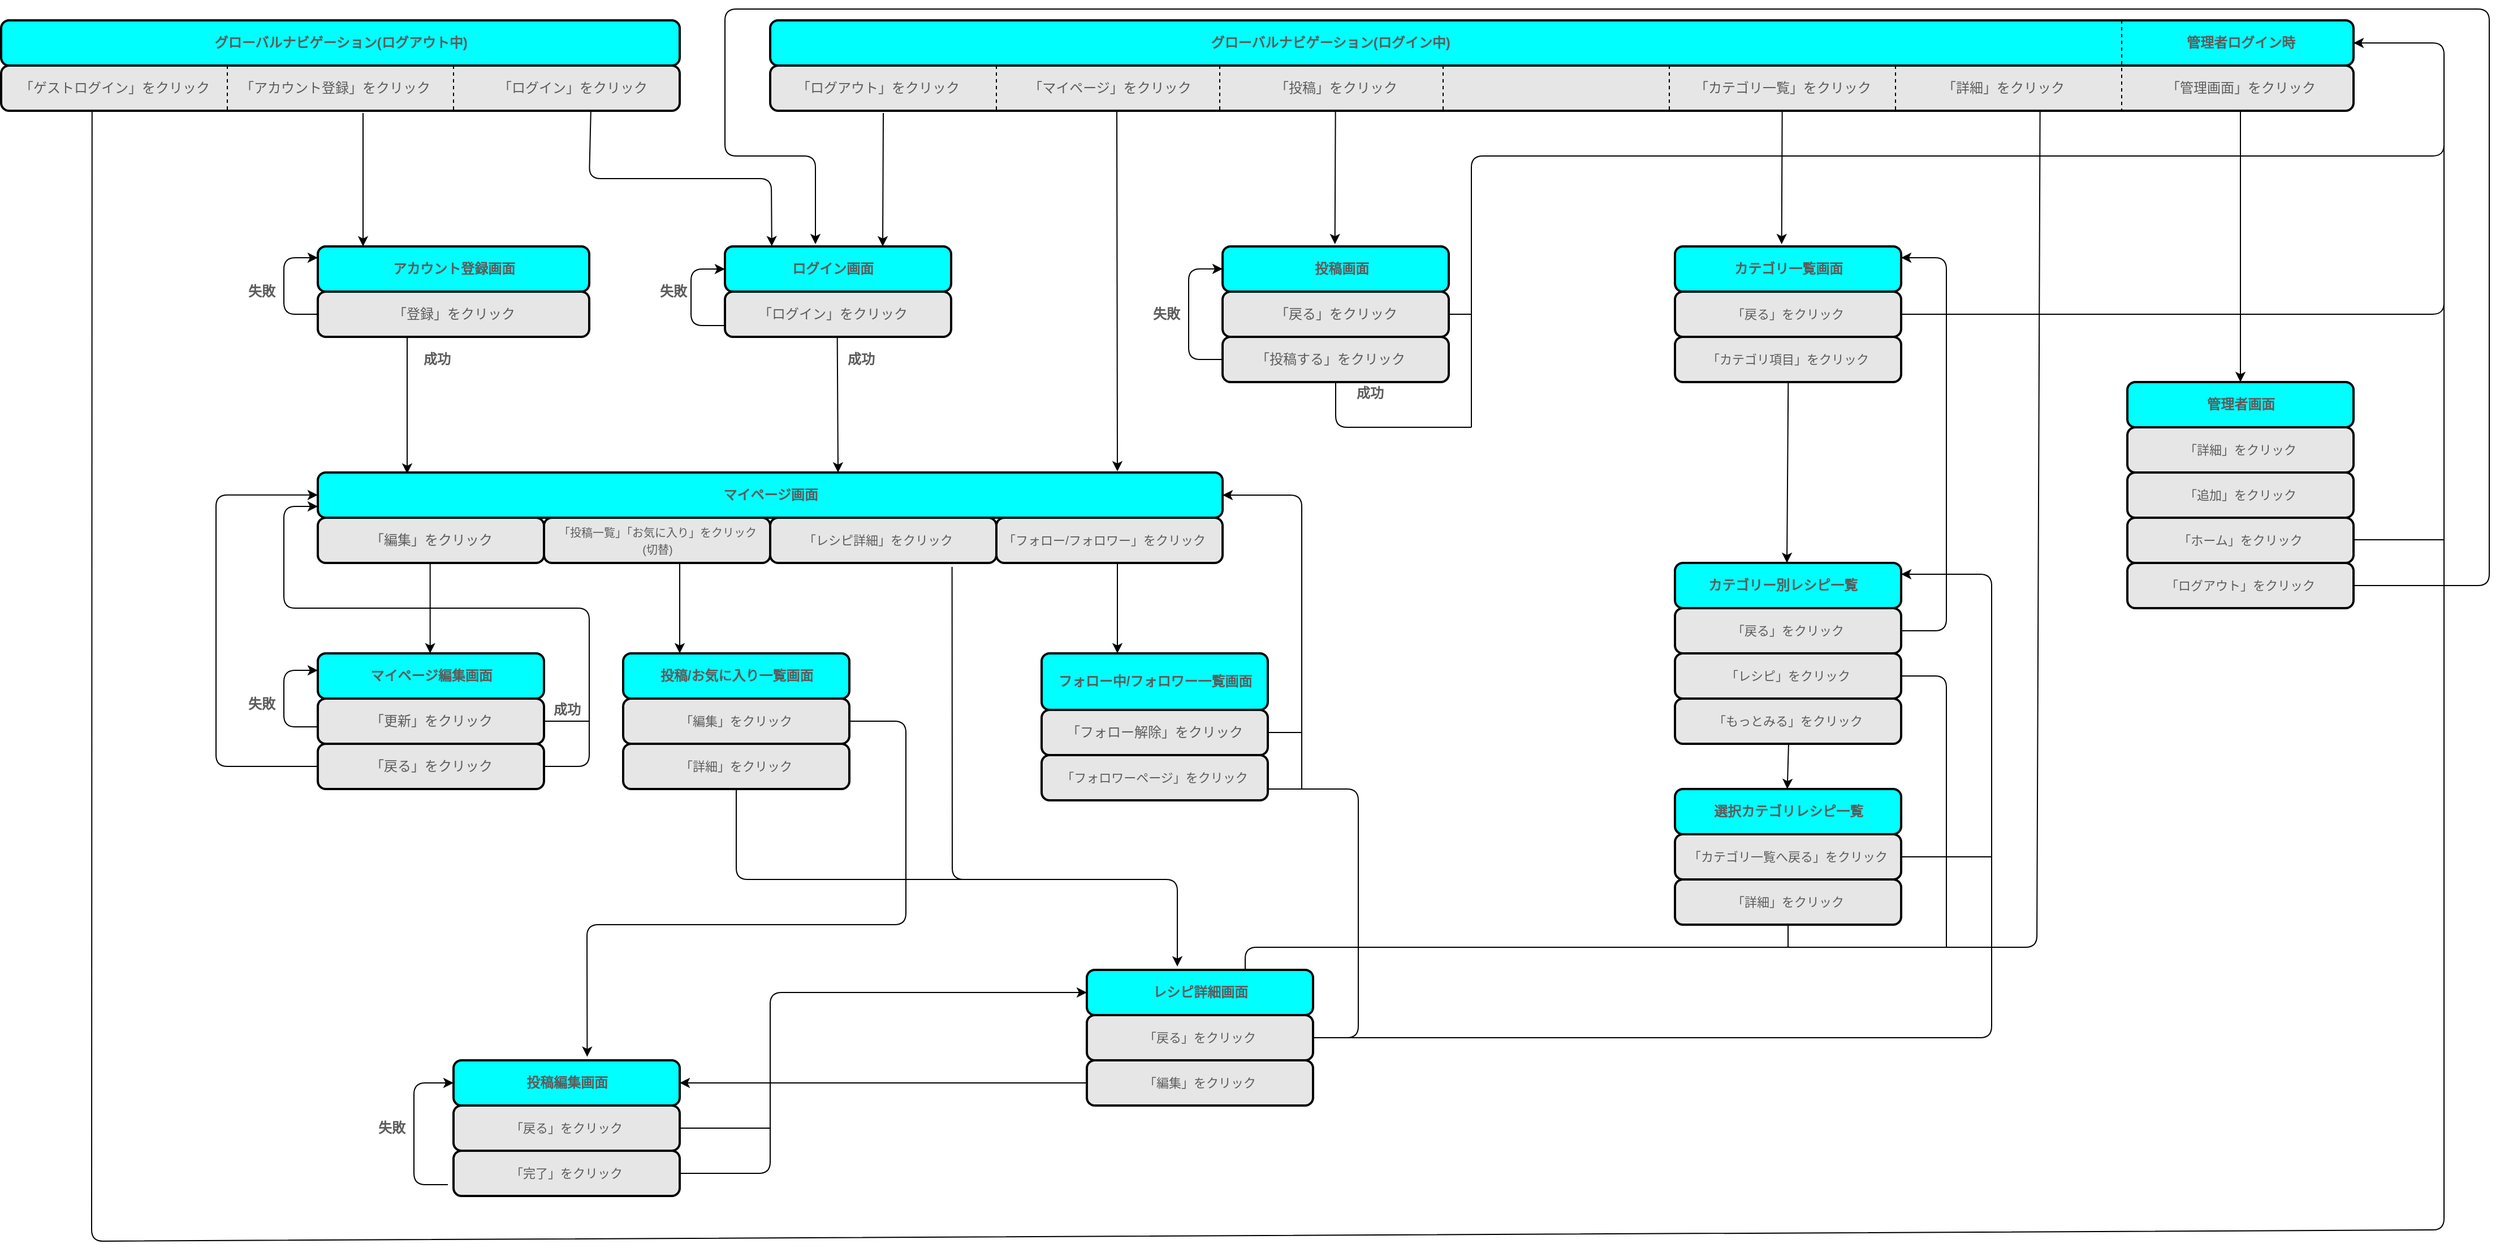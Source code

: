 <mxfile>
    <diagram id="wnUQLy2C2pSzw91083lf" name="ページ1">
        <mxGraphModel dx="2289" dy="852" grid="1" gridSize="10" guides="1" tooltips="1" connect="1" arrows="1" fold="1" page="1" pageScale="1" pageWidth="827" pageHeight="1169" math="0" shadow="0">
            <root>
                <mxCell id="0"/>
                <mxCell id="1" parent="0"/>
                <mxCell id="24" value="" style="rounded=1;whiteSpace=wrap;html=1;absoluteArcSize=1;arcSize=14;strokeWidth=2;sketch=0;fontColor=#5C5C5C;fillColor=#00FFFF;" parent="1" vertex="1">
                    <mxGeometry x="-160" y="40" width="600" height="40" as="geometry"/>
                </mxCell>
                <mxCell id="26" value="&lt;b&gt;グローバルナビゲーション(ログアウト中)&lt;/b&gt;" style="text;html=1;align=center;verticalAlign=middle;resizable=0;points=[];autosize=1;strokeColor=none;fontColor=#5C5C5C;" parent="1" vertex="1">
                    <mxGeometry x="20" y="50" width="240" height="20" as="geometry"/>
                </mxCell>
                <mxCell id="27" value="&lt;b&gt;グローバルナビゲーション(ログイン中)&lt;/b&gt;" style="text;html=1;align=center;verticalAlign=middle;resizable=0;points=[];autosize=1;strokeColor=none;fontColor=#5C5C5C;" parent="1" vertex="1">
                    <mxGeometry x="570" y="50" width="220" height="20" as="geometry"/>
                </mxCell>
                <mxCell id="28" value="" style="rounded=1;whiteSpace=wrap;html=1;absoluteArcSize=1;arcSize=14;strokeWidth=2;sketch=0;fontColor=#5C5C5C;fillColor=#E6E6E6;" parent="1" vertex="1">
                    <mxGeometry x="-160" y="80" width="600" height="40" as="geometry"/>
                </mxCell>
                <mxCell id="29" value="" style="rounded=1;whiteSpace=wrap;html=1;absoluteArcSize=1;arcSize=14;strokeWidth=2;sketch=0;fontColor=#5C5C5C;fillColor=#E6E6E6;" parent="1" vertex="1">
                    <mxGeometry x="520" y="80" width="1400" height="40" as="geometry"/>
                </mxCell>
                <mxCell id="30" value="" style="line;strokeWidth=1;direction=south;html=1;perimeter=backbonePerimeter;points=[];outlineConnect=0;rounded=0;sketch=0;fontColor=#5C5C5C;fillColor=#E6E6E6;dashed=1;" parent="1" vertex="1">
                    <mxGeometry x="235" y="80" width="10" height="40" as="geometry"/>
                </mxCell>
                <mxCell id="31" value="" style="line;strokeWidth=1;direction=south;html=1;perimeter=backbonePerimeter;points=[];outlineConnect=0;rounded=0;sketch=0;fontColor=#5C5C5C;fillColor=#E6E6E6;dashed=1;" parent="1" vertex="1">
                    <mxGeometry x="715" y="80" width="10" height="40" as="geometry"/>
                </mxCell>
                <mxCell id="32" value="「ログイン」をクリック" style="text;html=1;align=center;verticalAlign=middle;resizable=0;points=[];autosize=1;strokeColor=none;fontColor=#5C5C5C;" parent="1" vertex="1">
                    <mxGeometry x="270" y="90" width="150" height="20" as="geometry"/>
                </mxCell>
                <mxCell id="33" value="&lt;font style=&quot;font-size: 12px&quot;&gt;「アカウント登録」をクリック&lt;/font&gt;" style="text;html=1;align=center;verticalAlign=middle;resizable=0;points=[];autosize=1;strokeColor=none;fontColor=#5C5C5C;" parent="1" vertex="1">
                    <mxGeometry x="45" y="90" width="180" height="20" as="geometry"/>
                </mxCell>
                <mxCell id="35" value="" style="rounded=1;whiteSpace=wrap;html=1;absoluteArcSize=1;arcSize=14;strokeWidth=2;sketch=0;fontColor=#5C5C5C;fillColor=#00FFFF;" parent="1" vertex="1">
                    <mxGeometry x="520" y="40" width="1400" height="40" as="geometry"/>
                </mxCell>
                <mxCell id="37" value="&lt;b&gt;グローバルナビゲーション(ログイン中)&lt;/b&gt;" style="text;html=1;align=center;verticalAlign=middle;resizable=0;points=[];autosize=1;strokeColor=none;fontColor=#5C5C5C;" parent="1" vertex="1">
                    <mxGeometry x="905" y="50" width="220" height="20" as="geometry"/>
                </mxCell>
                <mxCell id="44" value="" style="rounded=1;whiteSpace=wrap;html=1;absoluteArcSize=1;arcSize=14;strokeWidth=2;sketch=0;fontColor=#5C5C5C;fillColor=#00FFFF;" parent="1" vertex="1">
                    <mxGeometry x="120" y="240" width="240" height="40" as="geometry"/>
                </mxCell>
                <mxCell id="45" value="&lt;b&gt;アカウント登録画面&lt;/b&gt;" style="text;html=1;align=center;verticalAlign=middle;resizable=0;points=[];autosize=1;strokeColor=none;fontColor=#5C5C5C;" parent="1" vertex="1">
                    <mxGeometry x="180" y="250" width="120" height="20" as="geometry"/>
                </mxCell>
                <mxCell id="46" value="" style="rounded=1;whiteSpace=wrap;html=1;absoluteArcSize=1;arcSize=14;strokeWidth=2;sketch=0;fontColor=#5C5C5C;fillColor=#E6E6E6;" parent="1" vertex="1">
                    <mxGeometry x="120" y="280" width="240" height="40" as="geometry"/>
                </mxCell>
                <mxCell id="48" value="&lt;font style=&quot;font-size: 12px&quot;&gt;「登録」をクリック&lt;/font&gt;" style="text;html=1;align=center;verticalAlign=middle;resizable=0;points=[];autosize=1;strokeColor=none;fontColor=#5C5C5C;" parent="1" vertex="1">
                    <mxGeometry x="180" y="290" width="120" height="20" as="geometry"/>
                </mxCell>
                <mxCell id="50" value="「ログアウト」をクリック" style="text;html=1;align=center;verticalAlign=middle;resizable=0;points=[];autosize=1;strokeColor=none;fontColor=#5C5C5C;" parent="1" vertex="1">
                    <mxGeometry x="535" y="90" width="160" height="20" as="geometry"/>
                </mxCell>
                <mxCell id="51" value="" style="rounded=1;whiteSpace=wrap;html=1;absoluteArcSize=1;arcSize=14;strokeWidth=2;sketch=0;fontColor=#5C5C5C;fillColor=#00FFFF;" parent="1" vertex="1">
                    <mxGeometry x="480" y="240" width="200" height="40" as="geometry"/>
                </mxCell>
                <mxCell id="52" value="&lt;b&gt;ログイン画面&lt;/b&gt;" style="text;html=1;align=center;verticalAlign=middle;resizable=0;points=[];autosize=1;strokeColor=none;fontColor=#5C5C5C;" parent="1" vertex="1">
                    <mxGeometry x="530" y="250" width="90" height="20" as="geometry"/>
                </mxCell>
                <mxCell id="53" value="" style="rounded=1;whiteSpace=wrap;html=1;absoluteArcSize=1;arcSize=14;strokeWidth=2;sketch=0;fontColor=#5C5C5C;fillColor=#E6E6E6;" parent="1" vertex="1">
                    <mxGeometry x="480" y="280" width="200" height="40" as="geometry"/>
                </mxCell>
                <mxCell id="54" value="「ログイン」をクリック" style="text;html=1;align=center;verticalAlign=middle;resizable=0;points=[];autosize=1;strokeColor=none;fontColor=#5C5C5C;" parent="1" vertex="1">
                    <mxGeometry x="500" y="290" width="150" height="20" as="geometry"/>
                </mxCell>
                <mxCell id="58" value="" style="endArrow=classic;html=1;fontColor=#5C5C5C;fillColor=#21C0A5;" parent="1" edge="1">
                    <mxGeometry width="50" height="50" relative="1" as="geometry">
                        <mxPoint x="160" y="122" as="sourcePoint"/>
                        <mxPoint x="160" y="240" as="targetPoint"/>
                    </mxGeometry>
                </mxCell>
                <mxCell id="59" value="" style="endArrow=classic;html=1;fontColor=#5C5C5C;fillColor=#21C0A5;" parent="1" edge="1">
                    <mxGeometry width="50" height="50" relative="1" as="geometry">
                        <mxPoint x="620" y="122" as="sourcePoint"/>
                        <mxPoint x="619.5" y="240" as="targetPoint"/>
                    </mxGeometry>
                </mxCell>
                <mxCell id="60" value="" style="endArrow=classic;html=1;fontColor=#5C5C5C;fillColor=#21C0A5;exitX=0.869;exitY=1.025;exitDx=0;exitDy=0;exitPerimeter=0;entryX=0.207;entryY=-0.005;entryDx=0;entryDy=0;entryPerimeter=0;" parent="1" source="28" target="51" edge="1">
                    <mxGeometry width="50" height="50" relative="1" as="geometry">
                        <mxPoint x="340.4" y="110.0" as="sourcePoint"/>
                        <mxPoint x="560" y="180" as="targetPoint"/>
                        <Array as="points">
                            <mxPoint x="360" y="180"/>
                            <mxPoint x="521" y="180"/>
                        </Array>
                    </mxGeometry>
                </mxCell>
                <mxCell id="62" value="「マイページ」をクリック" style="text;html=1;align=center;verticalAlign=middle;resizable=0;points=[];autosize=1;strokeColor=none;fontColor=#5C5C5C;" parent="1" vertex="1">
                    <mxGeometry x="740" y="90" width="160" height="20" as="geometry"/>
                </mxCell>
                <mxCell id="63" value="" style="rounded=1;whiteSpace=wrap;html=1;absoluteArcSize=1;arcSize=14;strokeWidth=2;sketch=0;fontColor=#5C5C5C;fillColor=#00FFFF;" parent="1" vertex="1">
                    <mxGeometry x="120" y="440" width="800" height="40" as="geometry"/>
                </mxCell>
                <mxCell id="64" value="" style="rounded=1;whiteSpace=wrap;html=1;absoluteArcSize=1;arcSize=14;strokeWidth=2;sketch=0;fontColor=#5C5C5C;fillColor=#E6E6E6;" parent="1" vertex="1">
                    <mxGeometry x="120" y="480" width="200" height="40" as="geometry"/>
                </mxCell>
                <mxCell id="65" value="&lt;b&gt;マイページ画面&lt;/b&gt;" style="text;html=1;align=center;verticalAlign=middle;resizable=0;points=[];autosize=1;strokeColor=none;fontColor=#5C5C5C;" parent="1" vertex="1">
                    <mxGeometry x="470" y="450" width="100" height="20" as="geometry"/>
                </mxCell>
                <mxCell id="72" value="「編集」をクリック" style="text;html=1;align=center;verticalAlign=middle;resizable=0;points=[];autosize=1;strokeColor=none;fontColor=#5C5C5C;" parent="1" vertex="1">
                    <mxGeometry x="160" y="490" width="120" height="20" as="geometry"/>
                </mxCell>
                <mxCell id="76" value="" style="rounded=1;whiteSpace=wrap;html=1;absoluteArcSize=1;arcSize=14;strokeWidth=2;sketch=0;fontColor=#5C5C5C;fillColor=#00FFFF;" parent="1" vertex="1">
                    <mxGeometry x="120" y="600" width="200" height="40" as="geometry"/>
                </mxCell>
                <mxCell id="78" value="&lt;b&gt;マイページ編集画面&lt;/b&gt;" style="text;html=1;align=center;verticalAlign=middle;resizable=0;points=[];autosize=1;strokeColor=none;fontColor=#5C5C5C;" parent="1" vertex="1">
                    <mxGeometry x="160" y="610" width="120" height="20" as="geometry"/>
                </mxCell>
                <mxCell id="84" value="成功" style="text;html=1;align=center;verticalAlign=middle;resizable=0;points=[];autosize=1;strokeColor=none;fontColor=#5C5C5C;fontStyle=1" parent="1" vertex="1">
                    <mxGeometry x="320" y="640" width="40" height="20" as="geometry"/>
                </mxCell>
                <mxCell id="86" value="" style="rounded=1;whiteSpace=wrap;html=1;absoluteArcSize=1;arcSize=14;strokeWidth=2;sketch=0;fontColor=#5C5C5C;fillColor=#E6E6E6;" parent="1" vertex="1">
                    <mxGeometry x="120" y="640" width="200" height="40" as="geometry"/>
                </mxCell>
                <mxCell id="88" value="" style="rounded=1;whiteSpace=wrap;html=1;absoluteArcSize=1;arcSize=14;strokeWidth=2;sketch=0;fontColor=#5C5C5C;fillColor=#E6E6E6;" parent="1" vertex="1">
                    <mxGeometry x="120" y="680" width="200" height="40" as="geometry"/>
                </mxCell>
                <mxCell id="89" value="" style="rounded=1;whiteSpace=wrap;html=1;absoluteArcSize=1;arcSize=14;strokeWidth=2;sketch=0;fontColor=#5C5C5C;fillColor=#E6E6E6;" parent="1" vertex="1">
                    <mxGeometry x="520" y="480" width="200" height="40" as="geometry"/>
                </mxCell>
                <mxCell id="90" value="" style="rounded=1;whiteSpace=wrap;html=1;absoluteArcSize=1;arcSize=14;strokeWidth=2;sketch=0;fontColor=#5C5C5C;fillColor=#00FFFF;" parent="1" vertex="1">
                    <mxGeometry x="760" y="600" width="200" height="50" as="geometry"/>
                </mxCell>
                <mxCell id="91" value="「フォロー解除」をクリック" style="rounded=1;whiteSpace=wrap;html=1;absoluteArcSize=1;arcSize=14;strokeWidth=2;sketch=0;fontColor=#5C5C5C;fillColor=#E6E6E6;" parent="1" vertex="1">
                    <mxGeometry x="760" y="650" width="200" height="40" as="geometry"/>
                </mxCell>
                <mxCell id="93" value="「レシピ詳細」をクリック" style="text;html=1;align=center;verticalAlign=middle;resizable=0;points=[];autosize=1;strokeColor=none;fontColor=#5C5C5C;fontSize=11;" parent="1" vertex="1">
                    <mxGeometry x="540" y="490" width="150" height="20" as="geometry"/>
                </mxCell>
                <mxCell id="94" value="&lt;b&gt;フォロー中/フォロワー一覧画面&lt;/b&gt;" style="text;html=1;align=center;verticalAlign=middle;resizable=0;points=[];autosize=1;strokeColor=none;fontColor=#5C5C5C;" parent="1" vertex="1">
                    <mxGeometry x="765" y="615" width="190" height="20" as="geometry"/>
                </mxCell>
                <mxCell id="96" value="「戻る」をクリック" style="text;html=1;align=center;verticalAlign=middle;resizable=0;points=[];autosize=1;strokeColor=none;fontColor=#5C5C5C;" parent="1" vertex="1">
                    <mxGeometry x="160" y="690" width="120" height="20" as="geometry"/>
                </mxCell>
                <mxCell id="97" value="" style="edgeStyle=segmentEdgeStyle;endArrow=classic;html=1;fontColor=#5C5C5C;strokeColor=#000000;fillColor=#21C0A5;" parent="1" edge="1">
                    <mxGeometry width="50" height="50" relative="1" as="geometry">
                        <mxPoint x="120" y="700" as="sourcePoint"/>
                        <mxPoint x="119.93" y="459.93" as="targetPoint"/>
                        <Array as="points">
                            <mxPoint x="30" y="700"/>
                            <mxPoint x="30" y="460"/>
                        </Array>
                    </mxGeometry>
                </mxCell>
                <mxCell id="101" value="" style="edgeStyle=segmentEdgeStyle;endArrow=classic;html=1;fontColor=#5C5C5C;strokeColor=#000000;fillColor=#21C0A5;entryX=1;entryY=0.5;entryDx=0;entryDy=0;" parent="1" target="63" edge="1">
                    <mxGeometry width="50" height="50" relative="1" as="geometry">
                        <mxPoint x="990" y="720" as="sourcePoint"/>
                        <mxPoint x="730" y="460" as="targetPoint"/>
                        <Array as="points">
                            <mxPoint x="990" y="670"/>
                            <mxPoint x="990" y="460"/>
                        </Array>
                    </mxGeometry>
                </mxCell>
                <mxCell id="105" value="&lt;font style=&quot;font-size: 11px&quot;&gt;「フォロワーページ」をクリック&lt;/font&gt;" style="rounded=1;whiteSpace=wrap;html=1;absoluteArcSize=1;arcSize=14;strokeWidth=2;sketch=0;fontColor=#5C5C5C;fillColor=#E6E6E6;" parent="1" vertex="1">
                    <mxGeometry x="760" y="690" width="200" height="40" as="geometry"/>
                </mxCell>
                <mxCell id="107" value="" style="endArrow=classic;html=1;fontColor=#5C5C5C;fillColor=#21C0A5;" parent="1" edge="1">
                    <mxGeometry width="50" height="50" relative="1" as="geometry">
                        <mxPoint x="219.33" y="520" as="sourcePoint"/>
                        <mxPoint x="219.33" y="600" as="targetPoint"/>
                    </mxGeometry>
                </mxCell>
                <mxCell id="108" value="" style="endArrow=classic;html=1;fontColor=#5C5C5C;fillColor=#21C0A5;" parent="1" edge="1">
                    <mxGeometry width="50" height="50" relative="1" as="geometry">
                        <mxPoint x="827" y="520" as="sourcePoint"/>
                        <mxPoint x="827" y="600" as="targetPoint"/>
                    </mxGeometry>
                </mxCell>
                <mxCell id="110" value="" style="line;strokeWidth=1;direction=south;html=1;perimeter=backbonePerimeter;points=[];outlineConnect=0;rounded=0;sketch=0;fontColor=#5C5C5C;fillColor=#E6E6E6;dashed=1;" parent="1" vertex="1">
                    <mxGeometry x="725" y="80" width="385" height="40" as="geometry"/>
                </mxCell>
                <mxCell id="112" value="" style="edgeStyle=segmentEdgeStyle;endArrow=classic;html=1;fontSize=11;fontColor=#5C5C5C;strokeColor=#000000;fillColor=#21C0A5;exitX=0;exitY=0.5;exitDx=0;exitDy=0;entryX=0;entryY=0.25;entryDx=0;entryDy=0;" parent="1" source="46" target="44" edge="1">
                    <mxGeometry width="50" height="50" relative="1" as="geometry">
                        <mxPoint x="390" y="440" as="sourcePoint"/>
                        <mxPoint x="100" y="260" as="targetPoint"/>
                        <Array as="points">
                            <mxPoint x="90" y="300"/>
                            <mxPoint x="90" y="250"/>
                        </Array>
                    </mxGeometry>
                </mxCell>
                <mxCell id="114" value="" style="edgeStyle=segmentEdgeStyle;endArrow=classic;html=1;fontSize=11;fontColor=#5C5C5C;strokeColor=#000000;fillColor=#21C0A5;exitX=0;exitY=0.5;exitDx=0;exitDy=0;entryX=0;entryY=0.25;entryDx=0;entryDy=0;" parent="1" edge="1">
                    <mxGeometry width="50" height="50" relative="1" as="geometry">
                        <mxPoint x="480" y="310" as="sourcePoint"/>
                        <mxPoint x="480" y="260" as="targetPoint"/>
                        <Array as="points">
                            <mxPoint x="450" y="310"/>
                            <mxPoint x="450" y="260"/>
                        </Array>
                    </mxGeometry>
                </mxCell>
                <mxCell id="115" value="失敗" style="text;html=1;align=center;verticalAlign=middle;resizable=0;points=[];autosize=1;strokeColor=none;fontColor=#5C5C5C;fontStyle=1" parent="1" vertex="1">
                    <mxGeometry x="414" y="270" width="40" height="20" as="geometry"/>
                </mxCell>
                <mxCell id="117" value="「カテゴリ一覧」をクリック" style="text;html=1;align=center;verticalAlign=middle;resizable=0;points=[];autosize=1;strokeColor=none;fontColor=#5C5C5C;" parent="1" vertex="1">
                    <mxGeometry x="1330" y="90" width="170" height="20" as="geometry"/>
                </mxCell>
                <mxCell id="118" value="" style="line;strokeWidth=1;direction=south;html=1;perimeter=backbonePerimeter;points=[];outlineConnect=0;rounded=0;sketch=0;fontColor=#5C5C5C;fillColor=#E6E6E6;dashed=1;" parent="1" vertex="1">
                    <mxGeometry x="1110" y="80" width="10" height="40" as="geometry"/>
                </mxCell>
                <mxCell id="120" value="" style="line;strokeWidth=1;direction=south;html=1;perimeter=backbonePerimeter;points=[];outlineConnect=0;rounded=0;sketch=0;fontColor=#5C5C5C;fillColor=#E6E6E6;dashed=1;" parent="1" vertex="1">
                    <mxGeometry x="1310" y="80" width="10" height="40" as="geometry"/>
                </mxCell>
                <mxCell id="121" value="「投稿」をクリック" style="text;html=1;align=center;verticalAlign=middle;resizable=0;points=[];autosize=1;strokeColor=none;fontColor=#5C5C5C;" parent="1" vertex="1">
                    <mxGeometry x="960" y="90" width="120" height="20" as="geometry"/>
                </mxCell>
                <mxCell id="122" value="" style="endArrow=classic;html=1;fontColor=#5C5C5C;fillColor=#21C0A5;" parent="1" edge="1">
                    <mxGeometry width="50" height="50" relative="1" as="geometry">
                        <mxPoint x="826.5" y="120" as="sourcePoint"/>
                        <mxPoint x="827" y="439" as="targetPoint"/>
                    </mxGeometry>
                </mxCell>
                <mxCell id="95" value="「更新」をクリック" style="text;html=1;align=center;verticalAlign=middle;resizable=0;points=[];autosize=1;strokeColor=none;fontColor=#5C5C5C;" parent="1" vertex="1">
                    <mxGeometry x="160" y="650" width="120" height="20" as="geometry"/>
                </mxCell>
                <mxCell id="127" value="" style="endArrow=classic;html=1;" parent="1" edge="1">
                    <mxGeometry width="50" height="50" relative="1" as="geometry">
                        <mxPoint x="199" y="320" as="sourcePoint"/>
                        <mxPoint x="199" y="441" as="targetPoint"/>
                    </mxGeometry>
                </mxCell>
                <mxCell id="129" value="成功" style="text;html=1;align=center;verticalAlign=middle;resizable=0;points=[];autosize=1;strokeColor=none;fontColor=#5C5C5C;fontStyle=1" parent="1" vertex="1">
                    <mxGeometry x="205" y="330" width="40" height="20" as="geometry"/>
                </mxCell>
                <mxCell id="130" value="成功" style="text;html=1;align=center;verticalAlign=middle;resizable=0;points=[];autosize=1;strokeColor=none;fontColor=#5C5C5C;fontStyle=1" parent="1" vertex="1">
                    <mxGeometry x="580" y="330" width="40" height="20" as="geometry"/>
                </mxCell>
                <mxCell id="132" value="" style="endArrow=classic;html=1;exitX=1;exitY=0.5;exitDx=0;exitDy=0;entryX=0;entryY=0.75;entryDx=0;entryDy=0;" parent="1" source="88" target="63" edge="1">
                    <mxGeometry width="50" height="50" relative="1" as="geometry">
                        <mxPoint x="460" y="460" as="sourcePoint"/>
                        <mxPoint x="90" y="470" as="targetPoint"/>
                        <Array as="points">
                            <mxPoint x="360" y="700"/>
                            <mxPoint x="360" y="560"/>
                            <mxPoint x="90" y="560"/>
                            <mxPoint x="90" y="470"/>
                        </Array>
                    </mxGeometry>
                </mxCell>
                <mxCell id="134" value="" style="rounded=1;whiteSpace=wrap;html=1;absoluteArcSize=1;arcSize=14;strokeWidth=2;sketch=0;fontColor=#5C5C5C;fillColor=#00FFFF;" parent="1" vertex="1">
                    <mxGeometry x="920" y="240" width="200" height="40" as="geometry"/>
                </mxCell>
                <mxCell id="135" value="" style="rounded=1;whiteSpace=wrap;html=1;absoluteArcSize=1;arcSize=14;strokeWidth=2;sketch=0;fontColor=#5C5C5C;fillColor=#E6E6E6;" parent="1" vertex="1">
                    <mxGeometry x="920" y="320" width="200" height="40" as="geometry"/>
                </mxCell>
                <mxCell id="136" value="&lt;b&gt;投稿画面&lt;/b&gt;" style="text;html=1;align=center;verticalAlign=middle;resizable=0;points=[];autosize=1;strokeColor=none;fontColor=#5C5C5C;" parent="1" vertex="1">
                    <mxGeometry x="995" y="250" width="60" height="20" as="geometry"/>
                </mxCell>
                <mxCell id="137" value="「投稿する」をクリック" style="text;html=1;align=center;verticalAlign=middle;resizable=0;points=[];autosize=1;strokeColor=none;fontColor=#5C5C5C;" parent="1" vertex="1">
                    <mxGeometry x="940" y="330" width="150" height="20" as="geometry"/>
                </mxCell>
                <mxCell id="138" value="" style="endArrow=classic;html=1;fontColor=#5C5C5C;fillColor=#21C0A5;" parent="1" edge="1">
                    <mxGeometry width="50" height="50" relative="1" as="geometry">
                        <mxPoint x="1019.83" y="120" as="sourcePoint"/>
                        <mxPoint x="1019.33" y="238" as="targetPoint"/>
                    </mxGeometry>
                </mxCell>
                <mxCell id="139" value="" style="edgeStyle=segmentEdgeStyle;endArrow=classic;html=1;fontSize=11;fontColor=#5C5C5C;strokeColor=#000000;fillColor=#21C0A5;entryX=0;entryY=0.25;entryDx=0;entryDy=0;exitX=0;exitY=0.5;exitDx=0;exitDy=0;" parent="1" source="135" edge="1">
                    <mxGeometry width="50" height="50" relative="1" as="geometry">
                        <mxPoint x="890" y="340" as="sourcePoint"/>
                        <mxPoint x="920" y="259.93" as="targetPoint"/>
                        <Array as="points">
                            <mxPoint x="890" y="340"/>
                            <mxPoint x="890" y="260"/>
                        </Array>
                    </mxGeometry>
                </mxCell>
                <mxCell id="140" value="失敗" style="text;html=1;align=center;verticalAlign=middle;resizable=0;points=[];autosize=1;strokeColor=none;fontColor=#5C5C5C;fontStyle=1" parent="1" vertex="1">
                    <mxGeometry x="850" y="290" width="40" height="20" as="geometry"/>
                </mxCell>
                <mxCell id="142" value="成功" style="text;html=1;align=center;verticalAlign=middle;resizable=0;points=[];autosize=1;strokeColor=none;fontColor=#5C5C5C;fontStyle=1" parent="1" vertex="1">
                    <mxGeometry x="1030" y="360" width="40" height="20" as="geometry"/>
                </mxCell>
                <mxCell id="145" value="" style="rounded=1;whiteSpace=wrap;html=1;absoluteArcSize=1;arcSize=14;strokeWidth=2;sketch=0;fontColor=#5C5C5C;fillColor=#E6E6E6;" parent="1" vertex="1">
                    <mxGeometry x="920" y="280" width="200" height="40" as="geometry"/>
                </mxCell>
                <mxCell id="146" value="「戻る」をクリック" style="text;html=1;align=center;verticalAlign=middle;resizable=0;points=[];autosize=1;strokeColor=none;fontColor=#5C5C5C;" parent="1" vertex="1">
                    <mxGeometry x="960" y="290" width="120" height="20" as="geometry"/>
                </mxCell>
                <mxCell id="160" value="" style="rounded=1;whiteSpace=wrap;html=1;absoluteArcSize=1;arcSize=14;strokeWidth=2;sketch=0;fontColor=#5C5C5C;fillColor=#00FFFF;" parent="1" vertex="1">
                    <mxGeometry x="390" y="600" width="200" height="40" as="geometry"/>
                </mxCell>
                <mxCell id="161" value="&lt;b&gt;投稿/お気に入り一覧画面&lt;/b&gt;" style="text;html=1;align=center;verticalAlign=middle;resizable=0;points=[];autosize=1;strokeColor=none;fontColor=#5C5C5C;" parent="1" vertex="1">
                    <mxGeometry x="415" y="610" width="150" height="20" as="geometry"/>
                </mxCell>
                <mxCell id="163" value="" style="rounded=1;whiteSpace=wrap;html=1;absoluteArcSize=1;arcSize=14;strokeWidth=2;sketch=0;fontColor=#5C5C5C;fillColor=#E6E6E6;" parent="1" vertex="1">
                    <mxGeometry x="320" y="480" width="200" height="40" as="geometry"/>
                </mxCell>
                <mxCell id="164" value="&lt;font style=&quot;font-size: 10px&quot;&gt;「投稿一覧」「お気に入り」をクリック&lt;br&gt;(切替)&lt;/font&gt;" style="text;html=1;align=center;verticalAlign=middle;resizable=0;points=[];autosize=1;strokeColor=none;fontColor=#5C5C5C;" parent="1" vertex="1">
                    <mxGeometry x="320" y="485" width="200" height="30" as="geometry"/>
                </mxCell>
                <mxCell id="165" value="" style="endArrow=classic;html=1;fontColor=#5C5C5C;fillColor=#21C0A5;" parent="1" edge="1">
                    <mxGeometry width="50" height="50" relative="1" as="geometry">
                        <mxPoint x="440" y="520" as="sourcePoint"/>
                        <mxPoint x="440" y="600" as="targetPoint"/>
                    </mxGeometry>
                </mxCell>
                <mxCell id="166" value="" style="endArrow=none;html=1;exitX=0;exitY=0.5;exitDx=0;exitDy=0;entryX=1;entryY=0.5;entryDx=0;entryDy=0;" parent="1" target="86" edge="1">
                    <mxGeometry width="50" height="50" relative="1" as="geometry">
                        <mxPoint x="360" y="660" as="sourcePoint"/>
                        <mxPoint x="330" y="660" as="targetPoint"/>
                    </mxGeometry>
                </mxCell>
                <mxCell id="167" value="" style="endArrow=none;html=1;exitX=0.5;exitY=1;exitDx=0;exitDy=0;" parent="1" source="135" edge="1">
                    <mxGeometry width="50" height="50" relative="1" as="geometry">
                        <mxPoint x="1260" y="305" as="sourcePoint"/>
                        <mxPoint x="1140" y="400" as="targetPoint"/>
                        <Array as="points">
                            <mxPoint x="1020" y="400"/>
                        </Array>
                    </mxGeometry>
                </mxCell>
                <mxCell id="178" value="" style="rounded=1;whiteSpace=wrap;html=1;absoluteArcSize=1;arcSize=14;strokeWidth=2;sketch=0;fontColor=#5C5C5C;fillColor=#00FFFF;" parent="1" vertex="1">
                    <mxGeometry x="1320" y="240" width="200" height="40" as="geometry"/>
                </mxCell>
                <mxCell id="179" value="&lt;font style=&quot;font-size: 11px&quot;&gt;「戻る」をクリック&lt;/font&gt;" style="rounded=1;whiteSpace=wrap;html=1;absoluteArcSize=1;arcSize=14;strokeWidth=2;sketch=0;fontColor=#5C5C5C;fillColor=#E6E6E6;" parent="1" vertex="1">
                    <mxGeometry x="1320" y="280" width="200" height="40" as="geometry"/>
                </mxCell>
                <mxCell id="180" value="&lt;font style=&quot;font-size: 11px&quot;&gt;「カテゴリ項目」をクリック&lt;/font&gt;" style="rounded=1;whiteSpace=wrap;html=1;absoluteArcSize=1;arcSize=14;strokeWidth=2;sketch=0;fontColor=#5C5C5C;fillColor=#E6E6E6;" parent="1" vertex="1">
                    <mxGeometry x="1320" y="320" width="200" height="40" as="geometry"/>
                </mxCell>
                <mxCell id="181" value="&lt;b&gt;カテゴリ一覧画面&lt;/b&gt;" style="text;html=1;align=center;verticalAlign=middle;resizable=0;points=[];autosize=1;strokeColor=none;fontColor=#5C5C5C;" parent="1" vertex="1">
                    <mxGeometry x="1365" y="250" width="110" height="20" as="geometry"/>
                </mxCell>
                <mxCell id="182" value="" style="endArrow=classic;html=1;entryX=1;entryY=0.5;entryDx=0;entryDy=0;" parent="1" target="35" edge="1">
                    <mxGeometry width="50" height="50" relative="1" as="geometry">
                        <mxPoint x="1140" y="400" as="sourcePoint"/>
                        <mxPoint x="1560" y="50" as="targetPoint"/>
                        <Array as="points">
                            <mxPoint x="1140" y="160"/>
                            <mxPoint x="2000" y="160"/>
                            <mxPoint x="2000" y="60"/>
                        </Array>
                    </mxGeometry>
                </mxCell>
                <mxCell id="183" value="" style="endArrow=none;html=1;exitX=1;exitY=0.5;exitDx=0;exitDy=0;" parent="1" source="145" edge="1">
                    <mxGeometry width="50" height="50" relative="1" as="geometry">
                        <mxPoint x="1150" y="305" as="sourcePoint"/>
                        <mxPoint x="1140" y="300" as="targetPoint"/>
                    </mxGeometry>
                </mxCell>
                <mxCell id="184" value="" style="endArrow=classic;html=1;fontColor=#5C5C5C;fillColor=#21C0A5;" parent="1" edge="1">
                    <mxGeometry width="50" height="50" relative="1" as="geometry">
                        <mxPoint x="1414.83" y="120" as="sourcePoint"/>
                        <mxPoint x="1414.33" y="238" as="targetPoint"/>
                    </mxGeometry>
                </mxCell>
                <mxCell id="185" value="" style="endArrow=none;html=1;exitX=1;exitY=0.5;exitDx=0;exitDy=0;" parent="1" source="179" edge="1">
                    <mxGeometry width="50" height="50" relative="1" as="geometry">
                        <mxPoint x="1534" y="330" as="sourcePoint"/>
                        <mxPoint x="2000" y="120" as="targetPoint"/>
                        <Array as="points">
                            <mxPoint x="1760" y="300"/>
                            <mxPoint x="2000" y="300"/>
                        </Array>
                    </mxGeometry>
                </mxCell>
                <mxCell id="186" value="" style="endArrow=classic;html=1;fontColor=#5C5C5C;fillColor=#21C0A5;" parent="1" edge="1">
                    <mxGeometry width="50" height="50" relative="1" as="geometry">
                        <mxPoint x="1420.16" y="360" as="sourcePoint"/>
                        <mxPoint x="1419" y="520" as="targetPoint"/>
                    </mxGeometry>
                </mxCell>
                <mxCell id="187" value="" style="rounded=1;whiteSpace=wrap;html=1;absoluteArcSize=1;arcSize=14;strokeWidth=2;sketch=0;fontColor=#5C5C5C;fillColor=#00FFFF;" parent="1" vertex="1">
                    <mxGeometry x="1320" y="520" width="200" height="40" as="geometry"/>
                </mxCell>
                <mxCell id="188" value="&lt;font style=&quot;font-size: 11px&quot;&gt;「レシピ」をクリック&lt;/font&gt;" style="rounded=1;whiteSpace=wrap;html=1;absoluteArcSize=1;arcSize=14;strokeWidth=2;sketch=0;fontColor=#5C5C5C;fillColor=#E6E6E6;" parent="1" vertex="1">
                    <mxGeometry x="1320" y="600" width="200" height="40" as="geometry"/>
                </mxCell>
                <mxCell id="189" value="&lt;b&gt;カテゴリー別レシピ一覧&lt;/b&gt;" style="text;html=1;align=center;verticalAlign=middle;resizable=0;points=[];autosize=1;strokeColor=none;fontColor=#5C5C5C;" parent="1" vertex="1">
                    <mxGeometry x="1340" y="530" width="150" height="20" as="geometry"/>
                </mxCell>
                <mxCell id="191" value="&lt;font style=&quot;font-size: 11px&quot;&gt;「詳細」をクリック&lt;/font&gt;" style="rounded=1;whiteSpace=wrap;html=1;absoluteArcSize=1;arcSize=14;strokeWidth=2;sketch=0;fontColor=#5C5C5C;fillColor=#E6E6E6;" parent="1" vertex="1">
                    <mxGeometry x="390" y="680" width="200" height="40" as="geometry"/>
                </mxCell>
                <mxCell id="192" value="" style="rounded=1;whiteSpace=wrap;html=1;absoluteArcSize=1;arcSize=14;strokeWidth=2;sketch=0;fontColor=#5C5C5C;fillColor=#00FFFF;" parent="1" vertex="1">
                    <mxGeometry x="800" y="880" width="200" height="40" as="geometry"/>
                </mxCell>
                <mxCell id="193" value="&lt;b&gt;レシピ詳細画面&lt;/b&gt;" style="text;html=1;align=center;verticalAlign=middle;resizable=0;points=[];autosize=1;strokeColor=none;fontColor=#5C5C5C;" parent="1" vertex="1">
                    <mxGeometry x="850" y="890" width="100" height="20" as="geometry"/>
                </mxCell>
                <mxCell id="194" value="&lt;font style=&quot;font-size: 11px&quot;&gt;「戻る」をクリック&lt;/font&gt;" style="rounded=1;whiteSpace=wrap;html=1;absoluteArcSize=1;arcSize=14;strokeWidth=2;sketch=0;fontColor=#5C5C5C;fillColor=#E6E6E6;" parent="1" vertex="1">
                    <mxGeometry x="800" y="920" width="200" height="40" as="geometry"/>
                </mxCell>
                <mxCell id="212" value="" style="endArrow=none;html=1;" parent="1" edge="1">
                    <mxGeometry width="50" height="50" relative="1" as="geometry">
                        <mxPoint x="990" y="720" as="sourcePoint"/>
                        <mxPoint x="960" y="720" as="targetPoint"/>
                        <Array as="points">
                            <mxPoint x="990" y="720"/>
                        </Array>
                    </mxGeometry>
                </mxCell>
                <mxCell id="216" value="" style="rounded=1;whiteSpace=wrap;html=1;absoluteArcSize=1;arcSize=14;strokeWidth=2;sketch=0;fontColor=#5C5C5C;fillColor=#E6E6E6;" parent="1" vertex="1">
                    <mxGeometry x="720" y="480" width="200" height="40" as="geometry"/>
                </mxCell>
                <mxCell id="217" value="「フォロー/フォロワー」をクリック" style="text;html=1;align=center;verticalAlign=middle;resizable=0;points=[];autosize=1;strokeColor=none;fontColor=#5C5C5C;fontSize=11;" parent="1" vertex="1">
                    <mxGeometry x="720" y="490" width="190" height="20" as="geometry"/>
                </mxCell>
                <mxCell id="221" value="" style="endArrow=classic;html=1;fontColor=#5C5C5C;fillColor=#21C0A5;" parent="1" edge="1">
                    <mxGeometry width="50" height="50" relative="1" as="geometry">
                        <mxPoint x="579.33" y="320" as="sourcePoint"/>
                        <mxPoint x="580" y="440" as="targetPoint"/>
                    </mxGeometry>
                </mxCell>
                <mxCell id="222" value="" style="endArrow=classic;html=1;exitX=0.804;exitY=1.088;exitDx=0;exitDy=0;exitPerimeter=0;" parent="1" source="89" edge="1">
                    <mxGeometry width="50" height="50" relative="1" as="geometry">
                        <mxPoint x="740" y="950" as="sourcePoint"/>
                        <mxPoint x="880" y="877" as="targetPoint"/>
                        <Array as="points">
                            <mxPoint x="681" y="800"/>
                            <mxPoint x="780" y="800"/>
                            <mxPoint x="880" y="800"/>
                        </Array>
                    </mxGeometry>
                </mxCell>
                <mxCell id="224" value="" style="endArrow=none;html=1;entryX=0.7;entryY=0;entryDx=0;entryDy=0;entryPerimeter=0;" parent="1" edge="1" target="192">
                    <mxGeometry width="50" height="50" relative="1" as="geometry">
                        <mxPoint x="1420" y="860" as="sourcePoint"/>
                        <mxPoint x="940" y="870" as="targetPoint"/>
                        <Array as="points">
                            <mxPoint x="1420" y="860"/>
                            <mxPoint x="940" y="860"/>
                        </Array>
                    </mxGeometry>
                </mxCell>
                <mxCell id="225" value="" style="endArrow=classic;html=1;exitX=1;exitY=0.5;exitDx=0;exitDy=0;entryX=1;entryY=0.25;entryDx=0;entryDy=0;" parent="1" source="194" target="187" edge="1">
                    <mxGeometry width="50" height="50" relative="1" as="geometry">
                        <mxPoint x="980" y="700" as="sourcePoint"/>
                        <mxPoint x="1600" y="520" as="targetPoint"/>
                        <Array as="points">
                            <mxPoint x="1600" y="940"/>
                            <mxPoint x="1600" y="530"/>
                        </Array>
                    </mxGeometry>
                </mxCell>
                <mxCell id="227" value="" style="endArrow=none;html=1;exitX=1;exitY=0.5;exitDx=0;exitDy=0;" parent="1" source="194" edge="1">
                    <mxGeometry width="50" height="50" relative="1" as="geometry">
                        <mxPoint x="1035" y="940" as="sourcePoint"/>
                        <mxPoint x="980" y="720" as="targetPoint"/>
                        <Array as="points">
                            <mxPoint x="1040" y="940"/>
                            <mxPoint x="1040" y="880"/>
                            <mxPoint x="1040" y="720"/>
                        </Array>
                    </mxGeometry>
                </mxCell>
                <mxCell id="228" value="&lt;font style=&quot;font-size: 11px&quot;&gt;「編集」をクリック&lt;/font&gt;" style="rounded=1;whiteSpace=wrap;html=1;absoluteArcSize=1;arcSize=14;strokeWidth=2;sketch=0;fontColor=#5C5C5C;fillColor=#E6E6E6;" parent="1" vertex="1">
                    <mxGeometry x="800" y="960" width="200" height="40" as="geometry"/>
                </mxCell>
                <mxCell id="229" value="" style="rounded=1;whiteSpace=wrap;html=1;absoluteArcSize=1;arcSize=14;strokeWidth=2;sketch=0;fontColor=#5C5C5C;fillColor=#00FFFF;" parent="1" vertex="1">
                    <mxGeometry x="240" y="960" width="200" height="40" as="geometry"/>
                </mxCell>
                <mxCell id="230" value="&lt;font style=&quot;font-size: 11px&quot;&gt;「戻る」をクリック&lt;/font&gt;" style="rounded=1;whiteSpace=wrap;html=1;absoluteArcSize=1;arcSize=14;strokeWidth=2;sketch=0;fontColor=#5C5C5C;fillColor=#E6E6E6;" parent="1" vertex="1">
                    <mxGeometry x="240" y="1000" width="200" height="40" as="geometry"/>
                </mxCell>
                <mxCell id="231" value="&lt;font style=&quot;font-size: 11px&quot;&gt;「完了」をクリック&lt;/font&gt;" style="rounded=1;whiteSpace=wrap;html=1;absoluteArcSize=1;arcSize=14;strokeWidth=2;sketch=0;fontColor=#5C5C5C;fillColor=#E6E6E6;" parent="1" vertex="1">
                    <mxGeometry x="240" y="1040" width="200" height="40" as="geometry"/>
                </mxCell>
                <mxCell id="232" value="" style="edgeStyle=segmentEdgeStyle;endArrow=classic;html=1;fontSize=11;fontColor=#5C5C5C;strokeColor=#000000;fillColor=#21C0A5;exitX=0;exitY=0.5;exitDx=0;exitDy=0;entryX=0;entryY=0.5;entryDx=0;entryDy=0;" parent="1" target="229" edge="1">
                    <mxGeometry width="50" height="50" relative="1" as="geometry">
                        <mxPoint x="235" y="1070" as="sourcePoint"/>
                        <mxPoint x="205" y="970" as="targetPoint"/>
                        <Array as="points">
                            <mxPoint x="205" y="1070"/>
                            <mxPoint x="205" y="980"/>
                        </Array>
                    </mxGeometry>
                </mxCell>
                <mxCell id="234" value="失敗" style="text;html=1;align=center;verticalAlign=middle;resizable=0;points=[];autosize=1;strokeColor=none;fontColor=#5C5C5C;fontStyle=1" parent="1" vertex="1">
                    <mxGeometry x="50" y="270" width="40" height="20" as="geometry"/>
                </mxCell>
                <mxCell id="235" value="失敗" style="text;html=1;align=center;verticalAlign=middle;resizable=0;points=[];autosize=1;strokeColor=none;fontColor=#5C5C5C;fontStyle=1" parent="1" vertex="1">
                    <mxGeometry x="165" y="1010" width="40" height="20" as="geometry"/>
                </mxCell>
                <mxCell id="236" value="" style="endArrow=none;html=1;exitX=0.5;exitY=1;exitDx=0;exitDy=0;" parent="1" source="191" edge="1">
                    <mxGeometry width="50" height="50" relative="1" as="geometry">
                        <mxPoint x="390" y="700" as="sourcePoint"/>
                        <mxPoint x="690" y="800" as="targetPoint"/>
                        <Array as="points">
                            <mxPoint x="490" y="800"/>
                        </Array>
                    </mxGeometry>
                </mxCell>
                <mxCell id="238" value="&lt;b&gt;投稿編集画面&lt;/b&gt;" style="text;html=1;align=center;verticalAlign=middle;resizable=0;points=[];autosize=1;strokeColor=none;fontColor=#5C5C5C;" parent="1" vertex="1">
                    <mxGeometry x="295" y="970" width="90" height="20" as="geometry"/>
                </mxCell>
                <mxCell id="239" value="" style="endArrow=classic;html=1;exitX=0;exitY=0.5;exitDx=0;exitDy=0;entryX=1;entryY=0.5;entryDx=0;entryDy=0;" parent="1" source="228" target="229" edge="1">
                    <mxGeometry width="50" height="50" relative="1" as="geometry">
                        <mxPoint x="390" y="700" as="sourcePoint"/>
                        <mxPoint x="440" y="650" as="targetPoint"/>
                    </mxGeometry>
                </mxCell>
                <mxCell id="240" value="" style="endArrow=classic;html=1;exitX=1;exitY=0.5;exitDx=0;exitDy=0;entryX=0;entryY=0.5;entryDx=0;entryDy=0;" parent="1" source="231" target="192" edge="1">
                    <mxGeometry width="50" height="50" relative="1" as="geometry">
                        <mxPoint x="480" y="1070" as="sourcePoint"/>
                        <mxPoint x="520" y="910" as="targetPoint"/>
                        <Array as="points">
                            <mxPoint x="520" y="1060"/>
                            <mxPoint x="520" y="900"/>
                        </Array>
                    </mxGeometry>
                </mxCell>
                <mxCell id="242" value="" style="edgeStyle=segmentEdgeStyle;endArrow=classic;html=1;fontSize=11;fontColor=#5C5C5C;strokeColor=#000000;fillColor=#21C0A5;exitX=0;exitY=0.5;exitDx=0;exitDy=0;entryX=0;entryY=0.25;entryDx=0;entryDy=0;" parent="1" edge="1">
                    <mxGeometry width="50" height="50" relative="1" as="geometry">
                        <mxPoint x="120" y="665" as="sourcePoint"/>
                        <mxPoint x="120" y="615" as="targetPoint"/>
                        <Array as="points">
                            <mxPoint x="90" y="665"/>
                            <mxPoint x="90" y="615"/>
                        </Array>
                    </mxGeometry>
                </mxCell>
                <mxCell id="243" value="失敗" style="text;html=1;align=center;verticalAlign=middle;resizable=0;points=[];autosize=1;strokeColor=none;fontColor=#5C5C5C;fontStyle=1" parent="1" vertex="1">
                    <mxGeometry x="50" y="635" width="40" height="20" as="geometry"/>
                </mxCell>
                <mxCell id="245" value="" style="line;strokeWidth=1;direction=south;html=1;perimeter=backbonePerimeter;points=[];outlineConnect=0;rounded=0;sketch=0;fontColor=#5C5C5C;fillColor=#E6E6E6;dashed=1;" parent="1" vertex="1">
                    <mxGeometry x="1510" y="80" width="10" height="40" as="geometry"/>
                </mxCell>
                <mxCell id="246" value="「詳細」をクリック" style="text;html=1;align=center;verticalAlign=middle;resizable=0;points=[];autosize=1;strokeColor=none;fontColor=#5C5C5C;" parent="1" vertex="1">
                    <mxGeometry x="1550" y="90" width="120" height="20" as="geometry"/>
                </mxCell>
                <mxCell id="247" value="" style="endArrow=none;html=1;exitX=0.802;exitY=1.01;exitDx=0;exitDy=0;exitPerimeter=0;" parent="1" source="29" edge="1">
                    <mxGeometry width="50" height="50" relative="1" as="geometry">
                        <mxPoint x="1190" y="580" as="sourcePoint"/>
                        <mxPoint x="1420" y="860" as="targetPoint"/>
                        <Array as="points">
                            <mxPoint x="1640" y="860"/>
                        </Array>
                    </mxGeometry>
                </mxCell>
                <mxCell id="250" value="&lt;font style=&quot;font-size: 11px&quot;&gt;「編集」をクリック&lt;/font&gt;" style="rounded=1;whiteSpace=wrap;html=1;absoluteArcSize=1;arcSize=14;strokeWidth=2;sketch=0;fontColor=#5C5C5C;fillColor=#E6E6E6;" parent="1" vertex="1">
                    <mxGeometry x="390" y="640" width="200" height="40" as="geometry"/>
                </mxCell>
                <mxCell id="251" value="" style="endArrow=classic;html=1;exitX=1;exitY=0.5;exitDx=0;exitDy=0;entryX=0.591;entryY=-0.078;entryDx=0;entryDy=0;entryPerimeter=0;" parent="1" source="250" target="229" edge="1">
                    <mxGeometry width="50" height="50" relative="1" as="geometry">
                        <mxPoint x="660" y="690" as="sourcePoint"/>
                        <mxPoint x="360" y="840" as="targetPoint"/>
                        <Array as="points">
                            <mxPoint x="640" y="660"/>
                            <mxPoint x="640" y="840"/>
                            <mxPoint x="358" y="840"/>
                        </Array>
                    </mxGeometry>
                </mxCell>
                <mxCell id="252" value="&lt;font style=&quot;font-size: 11px&quot;&gt;「戻る」をクリック&lt;/font&gt;" style="rounded=1;whiteSpace=wrap;html=1;absoluteArcSize=1;arcSize=14;strokeWidth=2;sketch=0;fontColor=#5C5C5C;fillColor=#E6E6E6;" parent="1" vertex="1">
                    <mxGeometry x="1320" y="560" width="200" height="40" as="geometry"/>
                </mxCell>
                <mxCell id="253" value="" style="endArrow=classic;html=1;exitX=1;exitY=0.5;exitDx=0;exitDy=0;entryX=1;entryY=0.25;entryDx=0;entryDy=0;" parent="1" source="252" target="178" edge="1">
                    <mxGeometry width="50" height="50" relative="1" as="geometry">
                        <mxPoint x="1160" y="600" as="sourcePoint"/>
                        <mxPoint x="1560" y="250" as="targetPoint"/>
                        <Array as="points">
                            <mxPoint x="1560" y="580"/>
                            <mxPoint x="1560" y="250"/>
                        </Array>
                    </mxGeometry>
                </mxCell>
                <mxCell id="256" value="" style="endArrow=none;html=1;exitX=1;exitY=0.5;exitDx=0;exitDy=0;" parent="1" source="230" edge="1">
                    <mxGeometry width="50" height="50" relative="1" as="geometry">
                        <mxPoint x="720" y="600" as="sourcePoint"/>
                        <mxPoint x="520" y="1020" as="targetPoint"/>
                    </mxGeometry>
                </mxCell>
                <mxCell id="259" value="" style="endArrow=none;html=1;exitX=1;exitY=0.5;exitDx=0;exitDy=0;" parent="1" source="91" edge="1">
                    <mxGeometry width="50" height="50" relative="1" as="geometry">
                        <mxPoint x="780" y="600" as="sourcePoint"/>
                        <mxPoint x="990" y="670" as="targetPoint"/>
                    </mxGeometry>
                </mxCell>
                <mxCell id="260" value="" style="endArrow=none;html=1;exitX=1;exitY=0.5;exitDx=0;exitDy=0;" parent="1" source="188" edge="1">
                    <mxGeometry width="50" height="50" relative="1" as="geometry">
                        <mxPoint x="1000" y="720" as="sourcePoint"/>
                        <mxPoint x="1560" y="860" as="targetPoint"/>
                        <Array as="points">
                            <mxPoint x="1560" y="620"/>
                        </Array>
                    </mxGeometry>
                </mxCell>
                <mxCell id="261" value="" style="endArrow=classic;html=1;fontColor=#5C5C5C;fillColor=#21C0A5;entryX=0.5;entryY=0;entryDx=0;entryDy=0;" parent="1" edge="1">
                    <mxGeometry width="50" height="50" relative="1" as="geometry">
                        <mxPoint x="1420.49" y="680" as="sourcePoint"/>
                        <mxPoint x="1419.33" y="720" as="targetPoint"/>
                    </mxGeometry>
                </mxCell>
                <mxCell id="262" value="&lt;font style=&quot;font-size: 11px&quot;&gt;「もっとみる」をクリック&lt;/font&gt;" style="rounded=1;whiteSpace=wrap;html=1;absoluteArcSize=1;arcSize=14;strokeWidth=2;sketch=0;fontColor=#5C5C5C;fillColor=#E6E6E6;" parent="1" vertex="1">
                    <mxGeometry x="1320" y="640" width="200" height="40" as="geometry"/>
                </mxCell>
                <mxCell id="263" value="" style="rounded=1;whiteSpace=wrap;html=1;absoluteArcSize=1;arcSize=14;strokeWidth=2;sketch=0;fontColor=#5C5C5C;fillColor=#00FFFF;" parent="1" vertex="1">
                    <mxGeometry x="1320" y="720" width="200" height="40" as="geometry"/>
                </mxCell>
                <mxCell id="264" value="&lt;b&gt;選択カテゴリレシピ一覧&lt;/b&gt;" style="text;html=1;align=center;verticalAlign=middle;resizable=0;points=[];autosize=1;strokeColor=none;fontColor=#5C5C5C;" parent="1" vertex="1">
                    <mxGeometry x="1345" y="730" width="150" height="20" as="geometry"/>
                </mxCell>
                <mxCell id="265" value="&lt;font style=&quot;font-size: 11px&quot;&gt;「カテゴリ一覧へ戻る」をクリック&lt;/font&gt;" style="rounded=1;whiteSpace=wrap;html=1;absoluteArcSize=1;arcSize=14;strokeWidth=2;sketch=0;fontColor=#5C5C5C;fillColor=#E6E6E6;" parent="1" vertex="1">
                    <mxGeometry x="1320" y="760" width="200" height="40" as="geometry"/>
                </mxCell>
                <mxCell id="266" value="&lt;font style=&quot;font-size: 11px&quot;&gt;「詳細」をクリック&lt;/font&gt;" style="rounded=1;whiteSpace=wrap;html=1;absoluteArcSize=1;arcSize=14;strokeWidth=2;sketch=0;fontColor=#5C5C5C;fillColor=#E6E6E6;" parent="1" vertex="1">
                    <mxGeometry x="1320" y="800" width="200" height="40" as="geometry"/>
                </mxCell>
                <mxCell id="267" value="" style="endArrow=none;html=1;exitX=0.5;exitY=1;exitDx=0;exitDy=0;" parent="1" source="266" edge="1">
                    <mxGeometry width="50" height="50" relative="1" as="geometry">
                        <mxPoint x="1000" y="720" as="sourcePoint"/>
                        <mxPoint x="1420" y="860" as="targetPoint"/>
                    </mxGeometry>
                </mxCell>
                <mxCell id="268" value="" style="endArrow=none;html=1;exitX=1;exitY=0.5;exitDx=0;exitDy=0;" parent="1" source="265" edge="1">
                    <mxGeometry width="50" height="50" relative="1" as="geometry">
                        <mxPoint x="1000" y="720" as="sourcePoint"/>
                        <mxPoint x="1600" y="780" as="targetPoint"/>
                    </mxGeometry>
                </mxCell>
                <mxCell id="270" value="" style="line;strokeWidth=1;direction=south;html=1;perimeter=backbonePerimeter;points=[];outlineConnect=0;rounded=0;sketch=0;fontColor=#5C5C5C;fillColor=#E6E6E6;dashed=1;" parent="1" vertex="1">
                    <mxGeometry x="35" y="80" width="10" height="40" as="geometry"/>
                </mxCell>
                <mxCell id="271" value="&lt;font style=&quot;font-size: 12px&quot;&gt;「ゲストログイン」をクリック&lt;/font&gt;" style="text;html=1;align=center;verticalAlign=middle;resizable=0;points=[];autosize=1;strokeColor=none;fontColor=#5C5C5C;" parent="1" vertex="1">
                    <mxGeometry x="-150" y="90" width="180" height="20" as="geometry"/>
                </mxCell>
                <mxCell id="272" value="" style="endArrow=none;html=1;entryX=0.134;entryY=1.02;entryDx=0;entryDy=0;entryPerimeter=0;" parent="1" target="28" edge="1">
                    <mxGeometry width="50" height="50" relative="1" as="geometry">
                        <mxPoint x="2000" y="279" as="sourcePoint"/>
                        <mxPoint x="-150" y="400" as="targetPoint"/>
                        <Array as="points">
                            <mxPoint x="2000" y="1110"/>
                            <mxPoint x="-80" y="1120"/>
                        </Array>
                    </mxGeometry>
                </mxCell>
                <mxCell id="273" value="" style="line;strokeWidth=1;direction=south;html=1;perimeter=backbonePerimeter;points=[];outlineConnect=0;rounded=0;sketch=0;fontColor=#5C5C5C;fillColor=#E6E6E6;dashed=1;" parent="1" vertex="1">
                    <mxGeometry x="1710" y="40" width="10" height="80" as="geometry"/>
                </mxCell>
                <mxCell id="274" value="「管理画面」をクリック" style="text;html=1;align=center;verticalAlign=middle;resizable=0;points=[];autosize=1;strokeColor=none;fontColor=#5C5C5C;" parent="1" vertex="1">
                    <mxGeometry x="1745" y="90" width="150" height="20" as="geometry"/>
                </mxCell>
                <mxCell id="275" value="" style="endArrow=classic;html=1;fontColor=#5C5C5C;fillColor=#21C0A5;entryX=0.5;entryY=0;entryDx=0;entryDy=0;" parent="1" target="276" edge="1">
                    <mxGeometry width="50" height="50" relative="1" as="geometry">
                        <mxPoint x="1820" y="120" as="sourcePoint"/>
                        <mxPoint x="1820" y="350" as="targetPoint"/>
                    </mxGeometry>
                </mxCell>
                <mxCell id="276" value="" style="rounded=1;whiteSpace=wrap;html=1;absoluteArcSize=1;arcSize=14;strokeWidth=2;sketch=0;fontColor=#5C5C5C;fillColor=#00FFFF;" parent="1" vertex="1">
                    <mxGeometry x="1720" y="360" width="200" height="40" as="geometry"/>
                </mxCell>
                <mxCell id="278" value="&lt;b&gt;管理者画面&lt;/b&gt;" style="text;html=1;align=center;verticalAlign=middle;resizable=0;points=[];autosize=1;strokeColor=none;fontColor=#5C5C5C;" parent="1" vertex="1">
                    <mxGeometry x="1780" y="370" width="80" height="20" as="geometry"/>
                </mxCell>
                <mxCell id="280" value="&lt;b&gt;管理者ログイン時&lt;/b&gt;" style="text;html=1;align=center;verticalAlign=middle;resizable=0;points=[];autosize=1;strokeColor=none;fontColor=#5C5C5C;" parent="1" vertex="1">
                    <mxGeometry x="1765" y="50" width="110" height="20" as="geometry"/>
                </mxCell>
                <mxCell id="281" value="&lt;font style=&quot;font-size: 11px&quot;&gt;「ホーム」をクリック&lt;/font&gt;" style="rounded=1;whiteSpace=wrap;html=1;absoluteArcSize=1;arcSize=14;strokeWidth=2;sketch=0;fontColor=#5C5C5C;fillColor=#E6E6E6;" parent="1" vertex="1">
                    <mxGeometry x="1720" y="480" width="200" height="40" as="geometry"/>
                </mxCell>
                <mxCell id="282" value="&lt;font style=&quot;font-size: 11px&quot;&gt;「追加」をクリック&lt;/font&gt;" style="rounded=1;whiteSpace=wrap;html=1;absoluteArcSize=1;arcSize=14;strokeWidth=2;sketch=0;fontColor=#5C5C5C;fillColor=#E6E6E6;" parent="1" vertex="1">
                    <mxGeometry x="1720" y="440" width="200" height="40" as="geometry"/>
                </mxCell>
                <mxCell id="283" value="&lt;font style=&quot;font-size: 11px&quot;&gt;「詳細」をクリック&lt;/font&gt;" style="rounded=1;whiteSpace=wrap;html=1;absoluteArcSize=1;arcSize=14;strokeWidth=2;sketch=0;fontColor=#5C5C5C;fillColor=#E6E6E6;" parent="1" vertex="1">
                    <mxGeometry x="1720" y="400" width="200" height="40" as="geometry"/>
                </mxCell>
                <mxCell id="284" value="&lt;font style=&quot;font-size: 11px&quot;&gt;「ログアウト」をクリック&lt;/font&gt;" style="rounded=1;whiteSpace=wrap;html=1;absoluteArcSize=1;arcSize=14;strokeWidth=2;sketch=0;fontColor=#5C5C5C;fillColor=#E6E6E6;" parent="1" vertex="1">
                    <mxGeometry x="1720" y="520" width="200" height="40" as="geometry"/>
                </mxCell>
                <mxCell id="285" value="" style="endArrow=none;html=1;exitX=1;exitY=0.5;exitDx=0;exitDy=0;" parent="1" edge="1">
                    <mxGeometry width="50" height="50" relative="1" as="geometry">
                        <mxPoint x="1920" y="499.5" as="sourcePoint"/>
                        <mxPoint x="2000" y="499.5" as="targetPoint"/>
                    </mxGeometry>
                </mxCell>
                <mxCell id="286" value="" style="endArrow=classic;html=1;fontColor=#5C5C5C;fillColor=#21C0A5;exitX=1;exitY=0.5;exitDx=0;exitDy=0;" parent="1" source="284" edge="1">
                    <mxGeometry width="50" height="50" relative="1" as="geometry">
                        <mxPoint x="1931.16" y="565" as="sourcePoint"/>
                        <mxPoint x="560" y="238" as="targetPoint"/>
                        <Array as="points">
                            <mxPoint x="2040" y="540"/>
                            <mxPoint x="2040" y="30"/>
                            <mxPoint x="480" y="30"/>
                            <mxPoint x="480" y="160"/>
                            <mxPoint x="560" y="160"/>
                        </Array>
                    </mxGeometry>
                </mxCell>
            </root>
        </mxGraphModel>
    </diagram>
</mxfile>